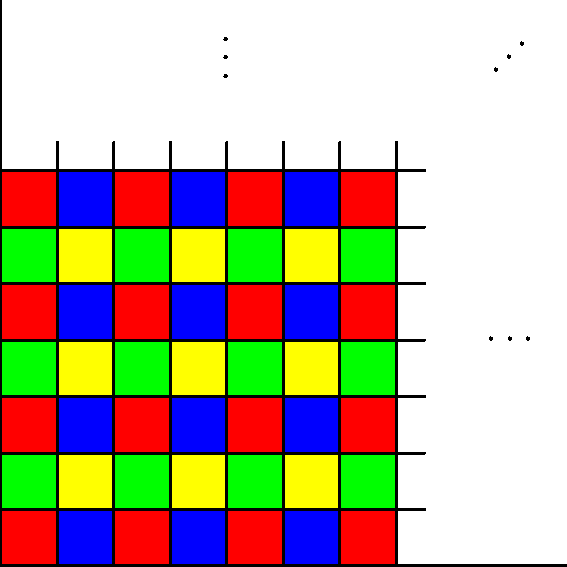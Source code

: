 size(10cm, 0);

int rows = 7;
int columns = 7;

path p = box((0, 0), (1, 1));
pen[][] cols = {{red, blue}, {green, yellow}};

for (int y = 0; y < rows; ++y) {
    for (int x = 0; x < columns; ++x) {
        fill(shift(x, y) * p, cols[y % 2][x % 2]);
    }
}

pen lines = linewidth(1pt);

for (int y = 0; y <= rows; ++y) {
    draw((0, y) -- (columns + 0.5, y), lines);
}

for (int x = 0; x <= columns; ++x) {
    draw((x, 0) -- (x, rows + 0.5), lines);
}

draw((0, 0) -- (10, 0), lines);
draw((0, 0) -- (0, 10), lines);

Label dots = "$\cdots$";
pen font = fontsize(20pt);

int midHeight = floor((rows + 1) / 2);
int midWidth = floor((columns + 1) / 2);

label(dots, (columns + 2, midHeight), p = font);
label(rotate(90) * dots, (midWidth, rows + 2), p = font);
label(rotate(45) * dots, (columns + 2, rows + 2), p = font);

